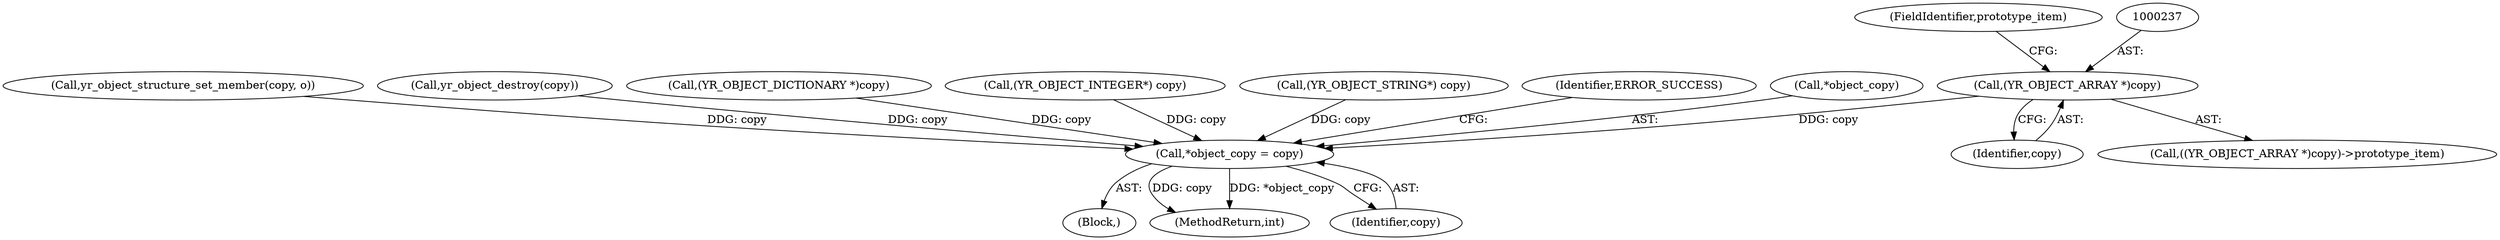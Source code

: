 digraph "0_yara_053e67e3ec81cc9268ce30eaf0d6663d8639ed1e_0@pointer" {
"1000236" [label="(Call,(YR_OBJECT_ARRAY *)copy)"];
"1000262" [label="(Call,*object_copy = copy)"];
"1000239" [label="(FieldIdentifier,prototype_item)"];
"1000214" [label="(Call,yr_object_structure_set_member(copy, o))"];
"1000103" [label="(Block,)"];
"1000236" [label="(Call,(YR_OBJECT_ARRAY *)copy)"];
"1000268" [label="(MethodReturn,int)"];
"1000168" [label="(Call,yr_object_destroy(copy))"];
"1000265" [label="(Identifier,copy)"];
"1000253" [label="(Call,(YR_OBJECT_DICTIONARY *)copy)"];
"1000133" [label="(Call,(YR_OBJECT_INTEGER*) copy)"];
"1000262" [label="(Call,*object_copy = copy)"];
"1000142" [label="(Call,(YR_OBJECT_STRING*) copy)"];
"1000238" [label="(Identifier,copy)"];
"1000267" [label="(Identifier,ERROR_SUCCESS)"];
"1000235" [label="(Call,((YR_OBJECT_ARRAY *)copy)->prototype_item)"];
"1000263" [label="(Call,*object_copy)"];
"1000236" -> "1000235"  [label="AST: "];
"1000236" -> "1000238"  [label="CFG: "];
"1000237" -> "1000236"  [label="AST: "];
"1000238" -> "1000236"  [label="AST: "];
"1000239" -> "1000236"  [label="CFG: "];
"1000236" -> "1000262"  [label="DDG: copy"];
"1000262" -> "1000103"  [label="AST: "];
"1000262" -> "1000265"  [label="CFG: "];
"1000263" -> "1000262"  [label="AST: "];
"1000265" -> "1000262"  [label="AST: "];
"1000267" -> "1000262"  [label="CFG: "];
"1000262" -> "1000268"  [label="DDG: copy"];
"1000262" -> "1000268"  [label="DDG: *object_copy"];
"1000168" -> "1000262"  [label="DDG: copy"];
"1000253" -> "1000262"  [label="DDG: copy"];
"1000142" -> "1000262"  [label="DDG: copy"];
"1000133" -> "1000262"  [label="DDG: copy"];
"1000214" -> "1000262"  [label="DDG: copy"];
}

